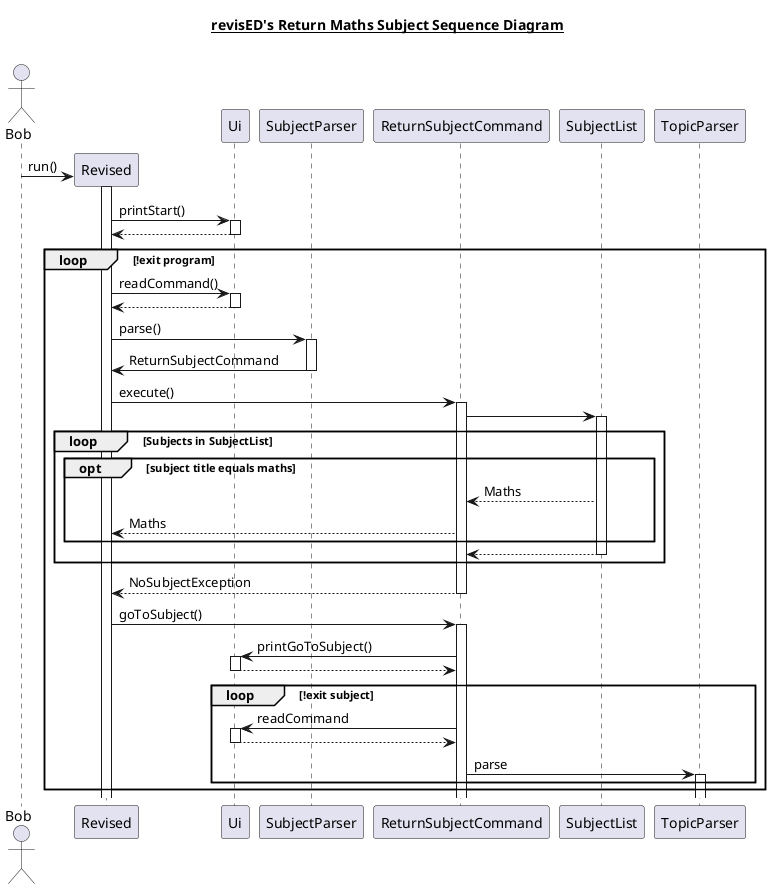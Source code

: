 @startuml
title __revisED's Return Maths Subject Sequence Diagram__\n

actor Bob
Bob -> Revised** : run()
activate Revised

Revised -> Ui : printStart()
activate Ui
Ui --> Revised --
loop !exit program
Revised -> Ui : readCommand()
activate Ui
Ui --> Revised --
Revised -> SubjectParser : parse()
activate SubjectParser
SubjectParser -> Revised-- : ReturnSubjectCommand
Revised -> ReturnSubjectCommand : execute()
activate ReturnSubjectCommand
ReturnSubjectCommand -> SubjectList ++
loop Subjects in SubjectList
opt subject title equals maths
SubjectList --> ReturnSubjectCommand : Maths
ReturnSubjectCommand --> Revised : Maths
end
SubjectList --> ReturnSubjectCommand --
end
ReturnSubjectCommand --> Revised -- : NoSubjectException
Revised -> ReturnSubjectCommand ++ : goToSubject()
ReturnSubjectCommand -> Ui ++ : printGoToSubject()
Ui --> ReturnSubjectCommand --
loop  !exit subject
ReturnSubjectCommand -> Ui ++ : readCommand
Ui --> ReturnSubjectCommand --
ReturnSubjectCommand -> TopicParser++ : parse
end
end
@enduml